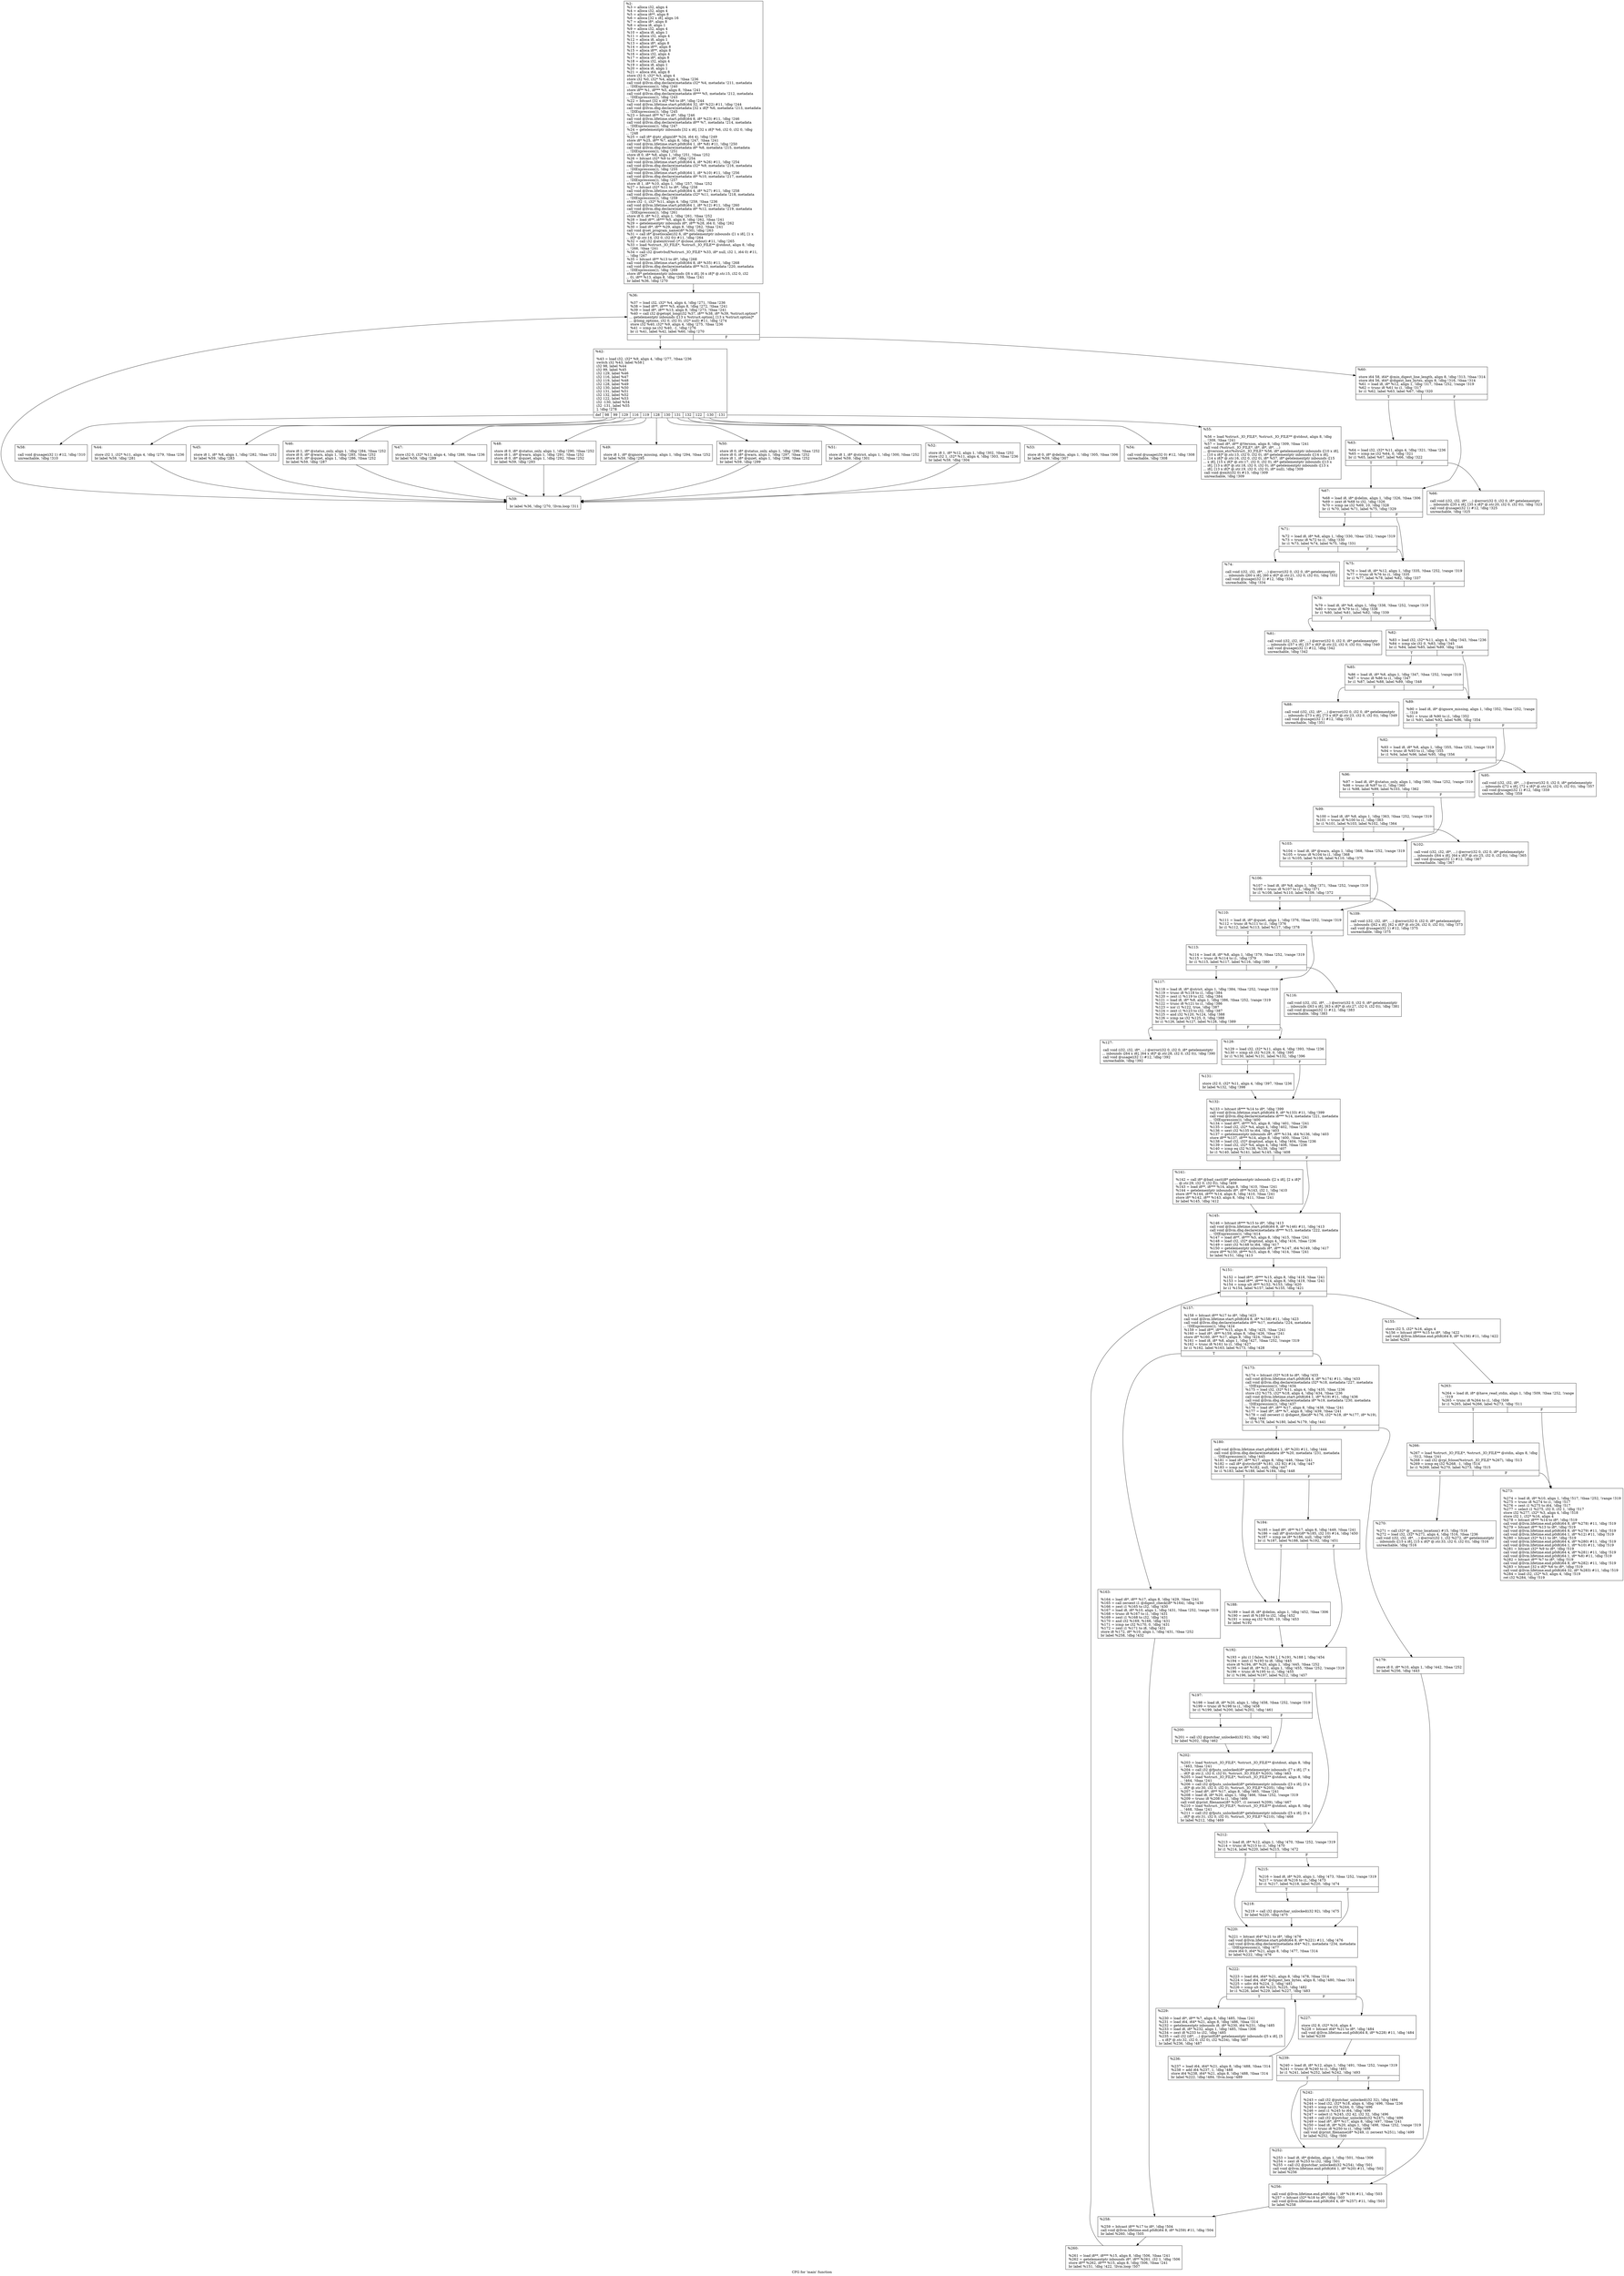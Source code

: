 digraph "CFG for 'main' function" {
	label="CFG for 'main' function";

	Node0x1f5d3d0 [shape=record,label="{%2:\l  %3 = alloca i32, align 4\l  %4 = alloca i32, align 4\l  %5 = alloca i8**, align 8\l  %6 = alloca [32 x i8], align 16\l  %7 = alloca i8*, align 8\l  %8 = alloca i8, align 1\l  %9 = alloca i32, align 4\l  %10 = alloca i8, align 1\l  %11 = alloca i32, align 4\l  %12 = alloca i8, align 1\l  %13 = alloca i8*, align 8\l  %14 = alloca i8**, align 8\l  %15 = alloca i8**, align 8\l  %16 = alloca i32, align 4\l  %17 = alloca i8*, align 8\l  %18 = alloca i32, align 4\l  %19 = alloca i8, align 1\l  %20 = alloca i8, align 1\l  %21 = alloca i64, align 8\l  store i32 0, i32* %3, align 4\l  store i32 %0, i32* %4, align 4, !tbaa !236\l  call void @llvm.dbg.declare(metadata i32* %4, metadata !211, metadata\l... !DIExpression()), !dbg !240\l  store i8** %1, i8*** %5, align 8, !tbaa !241\l  call void @llvm.dbg.declare(metadata i8*** %5, metadata !212, metadata\l... !DIExpression()), !dbg !243\l  %22 = bitcast [32 x i8]* %6 to i8*, !dbg !244\l  call void @llvm.lifetime.start.p0i8(i64 32, i8* %22) #11, !dbg !244\l  call void @llvm.dbg.declare(metadata [32 x i8]* %6, metadata !213, metadata\l... !DIExpression()), !dbg !245\l  %23 = bitcast i8** %7 to i8*, !dbg !246\l  call void @llvm.lifetime.start.p0i8(i64 8, i8* %23) #11, !dbg !246\l  call void @llvm.dbg.declare(metadata i8** %7, metadata !214, metadata\l... !DIExpression()), !dbg !247\l  %24 = getelementptr inbounds [32 x i8], [32 x i8]* %6, i32 0, i32 0, !dbg\l... !248\l  %25 = call i8* @ptr_align(i8* %24, i64 4), !dbg !249\l  store i8* %25, i8** %7, align 8, !dbg !247, !tbaa !241\l  call void @llvm.lifetime.start.p0i8(i64 1, i8* %8) #11, !dbg !250\l  call void @llvm.dbg.declare(metadata i8* %8, metadata !215, metadata\l... !DIExpression()), !dbg !251\l  store i8 0, i8* %8, align 1, !dbg !251, !tbaa !252\l  %26 = bitcast i32* %9 to i8*, !dbg !254\l  call void @llvm.lifetime.start.p0i8(i64 4, i8* %26) #11, !dbg !254\l  call void @llvm.dbg.declare(metadata i32* %9, metadata !216, metadata\l... !DIExpression()), !dbg !255\l  call void @llvm.lifetime.start.p0i8(i64 1, i8* %10) #11, !dbg !256\l  call void @llvm.dbg.declare(metadata i8* %10, metadata !217, metadata\l... !DIExpression()), !dbg !257\l  store i8 1, i8* %10, align 1, !dbg !257, !tbaa !252\l  %27 = bitcast i32* %11 to i8*, !dbg !258\l  call void @llvm.lifetime.start.p0i8(i64 4, i8* %27) #11, !dbg !258\l  call void @llvm.dbg.declare(metadata i32* %11, metadata !218, metadata\l... !DIExpression()), !dbg !259\l  store i32 -1, i32* %11, align 4, !dbg !259, !tbaa !236\l  call void @llvm.lifetime.start.p0i8(i64 1, i8* %12) #11, !dbg !260\l  call void @llvm.dbg.declare(metadata i8* %12, metadata !219, metadata\l... !DIExpression()), !dbg !261\l  store i8 0, i8* %12, align 1, !dbg !261, !tbaa !252\l  %28 = load i8**, i8*** %5, align 8, !dbg !262, !tbaa !241\l  %29 = getelementptr inbounds i8*, i8** %28, i64 0, !dbg !262\l  %30 = load i8*, i8** %29, align 8, !dbg !262, !tbaa !241\l  call void @set_program_name(i8* %30), !dbg !263\l  %31 = call i8* @setlocale(i32 6, i8* getelementptr inbounds ([1 x i8], [1 x\l... i8]* @.str.14, i32 0, i32 0)) #11, !dbg !264\l  %32 = call i32 @atexit(void ()* @close_stdout) #11, !dbg !265\l  %33 = load %struct._IO_FILE*, %struct._IO_FILE** @stdout, align 8, !dbg\l... !266, !tbaa !241\l  %34 = call i32 @setvbuf(%struct._IO_FILE* %33, i8* null, i32 1, i64 0) #11,\l... !dbg !267\l  %35 = bitcast i8** %13 to i8*, !dbg !268\l  call void @llvm.lifetime.start.p0i8(i64 8, i8* %35) #11, !dbg !268\l  call void @llvm.dbg.declare(metadata i8** %13, metadata !220, metadata\l... !DIExpression()), !dbg !269\l  store i8* getelementptr inbounds ([6 x i8], [6 x i8]* @.str.15, i32 0, i32\l... 0), i8** %13, align 8, !dbg !269, !tbaa !241\l  br label %36, !dbg !270\l}"];
	Node0x1f5d3d0 -> Node0x1f5d6a0;
	Node0x1f5d6a0 [shape=record,label="{%36:\l\l  %37 = load i32, i32* %4, align 4, !dbg !271, !tbaa !236\l  %38 = load i8**, i8*** %5, align 8, !dbg !272, !tbaa !241\l  %39 = load i8*, i8** %13, align 8, !dbg !273, !tbaa !241\l  %40 = call i32 @getopt_long(i32 %37, i8** %38, i8* %39, %struct.option*\l... getelementptr inbounds ([13 x %struct.option], [13 x %struct.option]*\l... @long_options, i32 0, i32 0), i32* null) #11, !dbg !274\l  store i32 %40, i32* %9, align 4, !dbg !275, !tbaa !236\l  %41 = icmp ne i32 %40, -1, !dbg !276\l  br i1 %41, label %42, label %60, !dbg !270\l|{<s0>T|<s1>F}}"];
	Node0x1f5d6a0:s0 -> Node0x1f5d6f0;
	Node0x1f5d6a0:s1 -> Node0x1f5dba0;
	Node0x1f5d6f0 [shape=record,label="{%42:\l\l  %43 = load i32, i32* %9, align 4, !dbg !277, !tbaa !236\l  switch i32 %43, label %58 [\l    i32 98, label %44\l    i32 99, label %45\l    i32 129, label %46\l    i32 116, label %47\l    i32 119, label %48\l    i32 128, label %49\l    i32 130, label %50\l    i32 131, label %51\l    i32 132, label %52\l    i32 122, label %53\l    i32 -130, label %54\l    i32 -131, label %55\l  ], !dbg !278\l|{<s0>def|<s1>98|<s2>99|<s3>129|<s4>116|<s5>119|<s6>128|<s7>130|<s8>131|<s9>132|<s10>122|<s11>-130|<s12>-131}}"];
	Node0x1f5d6f0:s0 -> Node0x1f5db00;
	Node0x1f5d6f0:s1 -> Node0x1f5d740;
	Node0x1f5d6f0:s2 -> Node0x1f5d790;
	Node0x1f5d6f0:s3 -> Node0x1f5d7e0;
	Node0x1f5d6f0:s4 -> Node0x1f5d830;
	Node0x1f5d6f0:s5 -> Node0x1f5d880;
	Node0x1f5d6f0:s6 -> Node0x1f5d8d0;
	Node0x1f5d6f0:s7 -> Node0x1f5d920;
	Node0x1f5d6f0:s8 -> Node0x1f5d970;
	Node0x1f5d6f0:s9 -> Node0x1f5d9c0;
	Node0x1f5d6f0:s10 -> Node0x1f5da10;
	Node0x1f5d6f0:s11 -> Node0x1f5da60;
	Node0x1f5d6f0:s12 -> Node0x1f5dab0;
	Node0x1f5d740 [shape=record,label="{%44:\l\l  store i32 1, i32* %11, align 4, !dbg !279, !tbaa !236\l  br label %59, !dbg !281\l}"];
	Node0x1f5d740 -> Node0x1f5db50;
	Node0x1f5d790 [shape=record,label="{%45:\l\l  store i8 1, i8* %8, align 1, !dbg !282, !tbaa !252\l  br label %59, !dbg !283\l}"];
	Node0x1f5d790 -> Node0x1f5db50;
	Node0x1f5d7e0 [shape=record,label="{%46:\l\l  store i8 1, i8* @status_only, align 1, !dbg !284, !tbaa !252\l  store i8 0, i8* @warn, align 1, !dbg !285, !tbaa !252\l  store i8 0, i8* @quiet, align 1, !dbg !286, !tbaa !252\l  br label %59, !dbg !287\l}"];
	Node0x1f5d7e0 -> Node0x1f5db50;
	Node0x1f5d830 [shape=record,label="{%47:\l\l  store i32 0, i32* %11, align 4, !dbg !288, !tbaa !236\l  br label %59, !dbg !289\l}"];
	Node0x1f5d830 -> Node0x1f5db50;
	Node0x1f5d880 [shape=record,label="{%48:\l\l  store i8 0, i8* @status_only, align 1, !dbg !290, !tbaa !252\l  store i8 1, i8* @warn, align 1, !dbg !291, !tbaa !252\l  store i8 0, i8* @quiet, align 1, !dbg !292, !tbaa !252\l  br label %59, !dbg !293\l}"];
	Node0x1f5d880 -> Node0x1f5db50;
	Node0x1f5d8d0 [shape=record,label="{%49:\l\l  store i8 1, i8* @ignore_missing, align 1, !dbg !294, !tbaa !252\l  br label %59, !dbg !295\l}"];
	Node0x1f5d8d0 -> Node0x1f5db50;
	Node0x1f5d920 [shape=record,label="{%50:\l\l  store i8 0, i8* @status_only, align 1, !dbg !296, !tbaa !252\l  store i8 0, i8* @warn, align 1, !dbg !297, !tbaa !252\l  store i8 1, i8* @quiet, align 1, !dbg !298, !tbaa !252\l  br label %59, !dbg !299\l}"];
	Node0x1f5d920 -> Node0x1f5db50;
	Node0x1f5d970 [shape=record,label="{%51:\l\l  store i8 1, i8* @strict, align 1, !dbg !300, !tbaa !252\l  br label %59, !dbg !301\l}"];
	Node0x1f5d970 -> Node0x1f5db50;
	Node0x1f5d9c0 [shape=record,label="{%52:\l\l  store i8 1, i8* %12, align 1, !dbg !302, !tbaa !252\l  store i32 1, i32* %11, align 4, !dbg !303, !tbaa !236\l  br label %59, !dbg !304\l}"];
	Node0x1f5d9c0 -> Node0x1f5db50;
	Node0x1f5da10 [shape=record,label="{%53:\l\l  store i8 0, i8* @delim, align 1, !dbg !305, !tbaa !306\l  br label %59, !dbg !307\l}"];
	Node0x1f5da10 -> Node0x1f5db50;
	Node0x1f5da60 [shape=record,label="{%54:\l\l  call void @usage(i32 0) #12, !dbg !308\l  unreachable, !dbg !308\l}"];
	Node0x1f5dab0 [shape=record,label="{%55:\l\l  %56 = load %struct._IO_FILE*, %struct._IO_FILE** @stdout, align 8, !dbg\l... !309, !tbaa !241\l  %57 = load i8*, i8** @Version, align 8, !dbg !309, !tbaa !241\l  call void (%struct._IO_FILE*, i8*, i8*, i8*, ...)\l... @version_etc(%struct._IO_FILE* %56, i8* getelementptr inbounds ([10 x i8],\l... [10 x i8]* @.str.13, i32 0, i32 0), i8* getelementptr inbounds ([14 x i8],\l... [14 x i8]* @.str.16, i32 0, i32 0), i8* %57, i8* getelementptr inbounds ([15\l... x i8], [15 x i8]* @.str.17, i32 0, i32 0), i8* getelementptr inbounds ([13 x\l... i8], [13 x i8]* @.str.18, i32 0, i32 0), i8* getelementptr inbounds ([13 x\l... i8], [13 x i8]* @.str.19, i32 0, i32 0), i8* null), !dbg !309\l  call void @exit(i32 0) #13, !dbg !309\l  unreachable, !dbg !309\l}"];
	Node0x1f5db00 [shape=record,label="{%58:\l\l  call void @usage(i32 1) #12, !dbg !310\l  unreachable, !dbg !310\l}"];
	Node0x1f5db50 [shape=record,label="{%59:\l\l  br label %36, !dbg !270, !llvm.loop !311\l}"];
	Node0x1f5db50 -> Node0x1f5d6a0;
	Node0x1f5dba0 [shape=record,label="{%60:\l\l  store i64 58, i64* @min_digest_line_length, align 8, !dbg !313, !tbaa !314\l  store i64 56, i64* @digest_hex_bytes, align 8, !dbg !316, !tbaa !314\l  %61 = load i8, i8* %12, align 1, !dbg !317, !tbaa !252, !range !319\l  %62 = trunc i8 %61 to i1, !dbg !317\l  br i1 %62, label %63, label %67, !dbg !320\l|{<s0>T|<s1>F}}"];
	Node0x1f5dba0:s0 -> Node0x1f5dbf0;
	Node0x1f5dba0:s1 -> Node0x1f5dc90;
	Node0x1f5dbf0 [shape=record,label="{%63:\l\l  %64 = load i32, i32* %11, align 4, !dbg !321, !tbaa !236\l  %65 = icmp ne i32 %64, 0, !dbg !321\l  br i1 %65, label %67, label %66, !dbg !322\l|{<s0>T|<s1>F}}"];
	Node0x1f5dbf0:s0 -> Node0x1f5dc90;
	Node0x1f5dbf0:s1 -> Node0x1f5dc40;
	Node0x1f5dc40 [shape=record,label="{%66:\l\l  call void (i32, i32, i8*, ...) @error(i32 0, i32 0, i8* getelementptr\l... inbounds ([35 x i8], [35 x i8]* @.str.20, i32 0, i32 0)), !dbg !323\l  call void @usage(i32 1) #12, !dbg !325\l  unreachable, !dbg !325\l}"];
	Node0x1f5dc90 [shape=record,label="{%67:\l\l  %68 = load i8, i8* @delim, align 1, !dbg !326, !tbaa !306\l  %69 = zext i8 %68 to i32, !dbg !326\l  %70 = icmp ne i32 %69, 10, !dbg !328\l  br i1 %70, label %71, label %75, !dbg !329\l|{<s0>T|<s1>F}}"];
	Node0x1f5dc90:s0 -> Node0x1f5dce0;
	Node0x1f5dc90:s1 -> Node0x1f5dd80;
	Node0x1f5dce0 [shape=record,label="{%71:\l\l  %72 = load i8, i8* %8, align 1, !dbg !330, !tbaa !252, !range !319\l  %73 = trunc i8 %72 to i1, !dbg !330\l  br i1 %73, label %74, label %75, !dbg !331\l|{<s0>T|<s1>F}}"];
	Node0x1f5dce0:s0 -> Node0x1f5dd30;
	Node0x1f5dce0:s1 -> Node0x1f5dd80;
	Node0x1f5dd30 [shape=record,label="{%74:\l\l  call void (i32, i32, i8*, ...) @error(i32 0, i32 0, i8* getelementptr\l... inbounds ([60 x i8], [60 x i8]* @.str.21, i32 0, i32 0)), !dbg !332\l  call void @usage(i32 1) #12, !dbg !334\l  unreachable, !dbg !334\l}"];
	Node0x1f5dd80 [shape=record,label="{%75:\l\l  %76 = load i8, i8* %12, align 1, !dbg !335, !tbaa !252, !range !319\l  %77 = trunc i8 %76 to i1, !dbg !335\l  br i1 %77, label %78, label %82, !dbg !337\l|{<s0>T|<s1>F}}"];
	Node0x1f5dd80:s0 -> Node0x1f5ddd0;
	Node0x1f5dd80:s1 -> Node0x1f5de70;
	Node0x1f5ddd0 [shape=record,label="{%78:\l\l  %79 = load i8, i8* %8, align 1, !dbg !338, !tbaa !252, !range !319\l  %80 = trunc i8 %79 to i1, !dbg !338\l  br i1 %80, label %81, label %82, !dbg !339\l|{<s0>T|<s1>F}}"];
	Node0x1f5ddd0:s0 -> Node0x1f5de20;
	Node0x1f5ddd0:s1 -> Node0x1f5de70;
	Node0x1f5de20 [shape=record,label="{%81:\l\l  call void (i32, i32, i8*, ...) @error(i32 0, i32 0, i8* getelementptr\l... inbounds ([57 x i8], [57 x i8]* @.str.22, i32 0, i32 0)), !dbg !340\l  call void @usage(i32 1) #12, !dbg !342\l  unreachable, !dbg !342\l}"];
	Node0x1f5de70 [shape=record,label="{%82:\l\l  %83 = load i32, i32* %11, align 4, !dbg !343, !tbaa !236\l  %84 = icmp sle i32 0, %83, !dbg !345\l  br i1 %84, label %85, label %89, !dbg !346\l|{<s0>T|<s1>F}}"];
	Node0x1f5de70:s0 -> Node0x1f5dec0;
	Node0x1f5de70:s1 -> Node0x1f5df60;
	Node0x1f5dec0 [shape=record,label="{%85:\l\l  %86 = load i8, i8* %8, align 1, !dbg !347, !tbaa !252, !range !319\l  %87 = trunc i8 %86 to i1, !dbg !347\l  br i1 %87, label %88, label %89, !dbg !348\l|{<s0>T|<s1>F}}"];
	Node0x1f5dec0:s0 -> Node0x1f5df10;
	Node0x1f5dec0:s1 -> Node0x1f5df60;
	Node0x1f5df10 [shape=record,label="{%88:\l\l  call void (i32, i32, i8*, ...) @error(i32 0, i32 0, i8* getelementptr\l... inbounds ([73 x i8], [73 x i8]* @.str.23, i32 0, i32 0)), !dbg !349\l  call void @usage(i32 1) #12, !dbg !351\l  unreachable, !dbg !351\l}"];
	Node0x1f5df60 [shape=record,label="{%89:\l\l  %90 = load i8, i8* @ignore_missing, align 1, !dbg !352, !tbaa !252, !range\l... !319\l  %91 = trunc i8 %90 to i1, !dbg !352\l  br i1 %91, label %92, label %96, !dbg !354\l|{<s0>T|<s1>F}}"];
	Node0x1f5df60:s0 -> Node0x1f5dfb0;
	Node0x1f5df60:s1 -> Node0x1f5e050;
	Node0x1f5dfb0 [shape=record,label="{%92:\l\l  %93 = load i8, i8* %8, align 1, !dbg !355, !tbaa !252, !range !319\l  %94 = trunc i8 %93 to i1, !dbg !355\l  br i1 %94, label %96, label %95, !dbg !356\l|{<s0>T|<s1>F}}"];
	Node0x1f5dfb0:s0 -> Node0x1f5e050;
	Node0x1f5dfb0:s1 -> Node0x1f5e000;
	Node0x1f5e000 [shape=record,label="{%95:\l\l  call void (i32, i32, i8*, ...) @error(i32 0, i32 0, i8* getelementptr\l... inbounds ([72 x i8], [72 x i8]* @.str.24, i32 0, i32 0)), !dbg !357\l  call void @usage(i32 1) #12, !dbg !359\l  unreachable, !dbg !359\l}"];
	Node0x1f5e050 [shape=record,label="{%96:\l\l  %97 = load i8, i8* @status_only, align 1, !dbg !360, !tbaa !252, !range !319\l  %98 = trunc i8 %97 to i1, !dbg !360\l  br i1 %98, label %99, label %103, !dbg !362\l|{<s0>T|<s1>F}}"];
	Node0x1f5e050:s0 -> Node0x1f5e0a0;
	Node0x1f5e050:s1 -> Node0x1f5e140;
	Node0x1f5e0a0 [shape=record,label="{%99:\l\l  %100 = load i8, i8* %8, align 1, !dbg !363, !tbaa !252, !range !319\l  %101 = trunc i8 %100 to i1, !dbg !363\l  br i1 %101, label %103, label %102, !dbg !364\l|{<s0>T|<s1>F}}"];
	Node0x1f5e0a0:s0 -> Node0x1f5e140;
	Node0x1f5e0a0:s1 -> Node0x1f5e0f0;
	Node0x1f5e0f0 [shape=record,label="{%102:\l\l  call void (i32, i32, i8*, ...) @error(i32 0, i32 0, i8* getelementptr\l... inbounds ([64 x i8], [64 x i8]* @.str.25, i32 0, i32 0)), !dbg !365\l  call void @usage(i32 1) #12, !dbg !367\l  unreachable, !dbg !367\l}"];
	Node0x1f5e140 [shape=record,label="{%103:\l\l  %104 = load i8, i8* @warn, align 1, !dbg !368, !tbaa !252, !range !319\l  %105 = trunc i8 %104 to i1, !dbg !368\l  br i1 %105, label %106, label %110, !dbg !370\l|{<s0>T|<s1>F}}"];
	Node0x1f5e140:s0 -> Node0x1f5e190;
	Node0x1f5e140:s1 -> Node0x1f5e230;
	Node0x1f5e190 [shape=record,label="{%106:\l\l  %107 = load i8, i8* %8, align 1, !dbg !371, !tbaa !252, !range !319\l  %108 = trunc i8 %107 to i1, !dbg !371\l  br i1 %108, label %110, label %109, !dbg !372\l|{<s0>T|<s1>F}}"];
	Node0x1f5e190:s0 -> Node0x1f5e230;
	Node0x1f5e190:s1 -> Node0x1f5e1e0;
	Node0x1f5e1e0 [shape=record,label="{%109:\l\l  call void (i32, i32, i8*, ...) @error(i32 0, i32 0, i8* getelementptr\l... inbounds ([62 x i8], [62 x i8]* @.str.26, i32 0, i32 0)), !dbg !373\l  call void @usage(i32 1) #12, !dbg !375\l  unreachable, !dbg !375\l}"];
	Node0x1f5e230 [shape=record,label="{%110:\l\l  %111 = load i8, i8* @quiet, align 1, !dbg !376, !tbaa !252, !range !319\l  %112 = trunc i8 %111 to i1, !dbg !376\l  br i1 %112, label %113, label %117, !dbg !378\l|{<s0>T|<s1>F}}"];
	Node0x1f5e230:s0 -> Node0x1f5e280;
	Node0x1f5e230:s1 -> Node0x1f5e320;
	Node0x1f5e280 [shape=record,label="{%113:\l\l  %114 = load i8, i8* %8, align 1, !dbg !379, !tbaa !252, !range !319\l  %115 = trunc i8 %114 to i1, !dbg !379\l  br i1 %115, label %117, label %116, !dbg !380\l|{<s0>T|<s1>F}}"];
	Node0x1f5e280:s0 -> Node0x1f5e320;
	Node0x1f5e280:s1 -> Node0x1f5e2d0;
	Node0x1f5e2d0 [shape=record,label="{%116:\l\l  call void (i32, i32, i8*, ...) @error(i32 0, i32 0, i8* getelementptr\l... inbounds ([63 x i8], [63 x i8]* @.str.27, i32 0, i32 0)), !dbg !381\l  call void @usage(i32 1) #12, !dbg !383\l  unreachable, !dbg !383\l}"];
	Node0x1f5e320 [shape=record,label="{%117:\l\l  %118 = load i8, i8* @strict, align 1, !dbg !384, !tbaa !252, !range !319\l  %119 = trunc i8 %118 to i1, !dbg !384\l  %120 = zext i1 %119 to i32, !dbg !384\l  %121 = load i8, i8* %8, align 1, !dbg !386, !tbaa !252, !range !319\l  %122 = trunc i8 %121 to i1, !dbg !386\l  %123 = xor i1 %122, true, !dbg !387\l  %124 = zext i1 %123 to i32, !dbg !387\l  %125 = and i32 %120, %124, !dbg !388\l  %126 = icmp ne i32 %125, 0, !dbg !388\l  br i1 %126, label %127, label %128, !dbg !389\l|{<s0>T|<s1>F}}"];
	Node0x1f5e320:s0 -> Node0x1f5e370;
	Node0x1f5e320:s1 -> Node0x1f5e3c0;
	Node0x1f5e370 [shape=record,label="{%127:\l\l  call void (i32, i32, i8*, ...) @error(i32 0, i32 0, i8* getelementptr\l... inbounds ([64 x i8], [64 x i8]* @.str.28, i32 0, i32 0)), !dbg !390\l  call void @usage(i32 1) #12, !dbg !392\l  unreachable, !dbg !392\l}"];
	Node0x1f5e3c0 [shape=record,label="{%128:\l\l  %129 = load i32, i32* %11, align 4, !dbg !393, !tbaa !236\l  %130 = icmp slt i32 %129, 0, !dbg !395\l  br i1 %130, label %131, label %132, !dbg !396\l|{<s0>T|<s1>F}}"];
	Node0x1f5e3c0:s0 -> Node0x1f5e410;
	Node0x1f5e3c0:s1 -> Node0x1f5e460;
	Node0x1f5e410 [shape=record,label="{%131:\l\l  store i32 0, i32* %11, align 4, !dbg !397, !tbaa !236\l  br label %132, !dbg !398\l}"];
	Node0x1f5e410 -> Node0x1f5e460;
	Node0x1f5e460 [shape=record,label="{%132:\l\l  %133 = bitcast i8*** %14 to i8*, !dbg !399\l  call void @llvm.lifetime.start.p0i8(i64 8, i8* %133) #11, !dbg !399\l  call void @llvm.dbg.declare(metadata i8*** %14, metadata !221, metadata\l... !DIExpression()), !dbg !400\l  %134 = load i8**, i8*** %5, align 8, !dbg !401, !tbaa !241\l  %135 = load i32, i32* %4, align 4, !dbg !402, !tbaa !236\l  %136 = sext i32 %135 to i64, !dbg !403\l  %137 = getelementptr inbounds i8*, i8** %134, i64 %136, !dbg !403\l  store i8** %137, i8*** %14, align 8, !dbg !400, !tbaa !241\l  %138 = load i32, i32* @optind, align 4, !dbg !404, !tbaa !236\l  %139 = load i32, i32* %4, align 4, !dbg !406, !tbaa !236\l  %140 = icmp eq i32 %138, %139, !dbg !407\l  br i1 %140, label %141, label %145, !dbg !408\l|{<s0>T|<s1>F}}"];
	Node0x1f5e460:s0 -> Node0x1f5e4b0;
	Node0x1f5e460:s1 -> Node0x1f5e500;
	Node0x1f5e4b0 [shape=record,label="{%141:\l\l  %142 = call i8* @bad_cast(i8* getelementptr inbounds ([2 x i8], [2 x i8]*\l... @.str.29, i32 0, i32 0)), !dbg !409\l  %143 = load i8**, i8*** %14, align 8, !dbg !410, !tbaa !241\l  %144 = getelementptr inbounds i8*, i8** %143, i32 1, !dbg !410\l  store i8** %144, i8*** %14, align 8, !dbg !410, !tbaa !241\l  store i8* %142, i8** %143, align 8, !dbg !411, !tbaa !241\l  br label %145, !dbg !412\l}"];
	Node0x1f5e4b0 -> Node0x1f5e500;
	Node0x1f5e500 [shape=record,label="{%145:\l\l  %146 = bitcast i8*** %15 to i8*, !dbg !413\l  call void @llvm.lifetime.start.p0i8(i64 8, i8* %146) #11, !dbg !413\l  call void @llvm.dbg.declare(metadata i8*** %15, metadata !222, metadata\l... !DIExpression()), !dbg !414\l  %147 = load i8**, i8*** %5, align 8, !dbg !415, !tbaa !241\l  %148 = load i32, i32* @optind, align 4, !dbg !416, !tbaa !236\l  %149 = sext i32 %148 to i64, !dbg !417\l  %150 = getelementptr inbounds i8*, i8** %147, i64 %149, !dbg !417\l  store i8** %150, i8*** %15, align 8, !dbg !414, !tbaa !241\l  br label %151, !dbg !413\l}"];
	Node0x1f5e500 -> Node0x1f5e550;
	Node0x1f5e550 [shape=record,label="{%151:\l\l  %152 = load i8**, i8*** %15, align 8, !dbg !418, !tbaa !241\l  %153 = load i8**, i8*** %14, align 8, !dbg !419, !tbaa !241\l  %154 = icmp ult i8** %152, %153, !dbg !420\l  br i1 %154, label %157, label %155, !dbg !421\l|{<s0>T|<s1>F}}"];
	Node0x1f5e550:s0 -> Node0x1f5e5f0;
	Node0x1f5e550:s1 -> Node0x1f5e5a0;
	Node0x1f5e5a0 [shape=record,label="{%155:\l\l  store i32 5, i32* %16, align 4\l  %156 = bitcast i8*** %15 to i8*, !dbg !422\l  call void @llvm.lifetime.end.p0i8(i64 8, i8* %156) #11, !dbg !422\l  br label %263\l}"];
	Node0x1f5e5a0 -> Node0x1f5edc0;
	Node0x1f5e5f0 [shape=record,label="{%157:\l\l  %158 = bitcast i8** %17 to i8*, !dbg !423\l  call void @llvm.lifetime.start.p0i8(i64 8, i8* %158) #11, !dbg !423\l  call void @llvm.dbg.declare(metadata i8** %17, metadata !224, metadata\l... !DIExpression()), !dbg !424\l  %159 = load i8**, i8*** %15, align 8, !dbg !425, !tbaa !241\l  %160 = load i8*, i8** %159, align 8, !dbg !426, !tbaa !241\l  store i8* %160, i8** %17, align 8, !dbg !424, !tbaa !241\l  %161 = load i8, i8* %8, align 1, !dbg !427, !tbaa !252, !range !319\l  %162 = trunc i8 %161 to i1, !dbg !427\l  br i1 %162, label %163, label %173, !dbg !428\l|{<s0>T|<s1>F}}"];
	Node0x1f5e5f0:s0 -> Node0x1f5e640;
	Node0x1f5e5f0:s1 -> Node0x1f5e690;
	Node0x1f5e640 [shape=record,label="{%163:\l\l  %164 = load i8*, i8** %17, align 8, !dbg !429, !tbaa !241\l  %165 = call zeroext i1 @digest_check(i8* %164), !dbg !430\l  %166 = zext i1 %165 to i32, !dbg !430\l  %167 = load i8, i8* %10, align 1, !dbg !431, !tbaa !252, !range !319\l  %168 = trunc i8 %167 to i1, !dbg !431\l  %169 = zext i1 %168 to i32, !dbg !431\l  %170 = and i32 %169, %166, !dbg !431\l  %171 = icmp ne i32 %170, 0, !dbg !431\l  %172 = zext i1 %171 to i8, !dbg !431\l  store i8 %172, i8* %10, align 1, !dbg !431, !tbaa !252\l  br label %258, !dbg !432\l}"];
	Node0x1f5e640 -> Node0x1f5ed20;
	Node0x1f5e690 [shape=record,label="{%173:\l\l  %174 = bitcast i32* %18 to i8*, !dbg !433\l  call void @llvm.lifetime.start.p0i8(i64 4, i8* %174) #11, !dbg !433\l  call void @llvm.dbg.declare(metadata i32* %18, metadata !227, metadata\l... !DIExpression()), !dbg !434\l  %175 = load i32, i32* %11, align 4, !dbg !435, !tbaa !236\l  store i32 %175, i32* %18, align 4, !dbg !434, !tbaa !236\l  call void @llvm.lifetime.start.p0i8(i64 1, i8* %19) #11, !dbg !436\l  call void @llvm.dbg.declare(metadata i8* %19, metadata !230, metadata\l... !DIExpression()), !dbg !437\l  %176 = load i8*, i8** %17, align 8, !dbg !438, !tbaa !241\l  %177 = load i8*, i8** %7, align 8, !dbg !439, !tbaa !241\l  %178 = call zeroext i1 @digest_file(i8* %176, i32* %18, i8* %177, i8* %19),\l... !dbg !440\l  br i1 %178, label %180, label %179, !dbg !441\l|{<s0>T|<s1>F}}"];
	Node0x1f5e690:s0 -> Node0x1f5e730;
	Node0x1f5e690:s1 -> Node0x1f5e6e0;
	Node0x1f5e6e0 [shape=record,label="{%179:\l\l  store i8 0, i8* %10, align 1, !dbg !442, !tbaa !252\l  br label %256, !dbg !443\l}"];
	Node0x1f5e6e0 -> Node0x1f5ecd0;
	Node0x1f5e730 [shape=record,label="{%180:\l\l  call void @llvm.lifetime.start.p0i8(i64 1, i8* %20) #11, !dbg !444\l  call void @llvm.dbg.declare(metadata i8* %20, metadata !231, metadata\l... !DIExpression()), !dbg !445\l  %181 = load i8*, i8** %17, align 8, !dbg !446, !tbaa !241\l  %182 = call i8* @strchr(i8* %181, i32 92) #14, !dbg !447\l  %183 = icmp ne i8* %182, null, !dbg !447\l  br i1 %183, label %188, label %184, !dbg !448\l|{<s0>T|<s1>F}}"];
	Node0x1f5e730:s0 -> Node0x1f5e7d0;
	Node0x1f5e730:s1 -> Node0x1f5e780;
	Node0x1f5e780 [shape=record,label="{%184:\l\l  %185 = load i8*, i8** %17, align 8, !dbg !449, !tbaa !241\l  %186 = call i8* @strchr(i8* %185, i32 10) #14, !dbg !450\l  %187 = icmp ne i8* %186, null, !dbg !450\l  br i1 %187, label %188, label %192, !dbg !451\l|{<s0>T|<s1>F}}"];
	Node0x1f5e780:s0 -> Node0x1f5e7d0;
	Node0x1f5e780:s1 -> Node0x1f5e820;
	Node0x1f5e7d0 [shape=record,label="{%188:\l\l  %189 = load i8, i8* @delim, align 1, !dbg !452, !tbaa !306\l  %190 = zext i8 %189 to i32, !dbg !452\l  %191 = icmp eq i32 %190, 10, !dbg !453\l  br label %192\l}"];
	Node0x1f5e7d0 -> Node0x1f5e820;
	Node0x1f5e820 [shape=record,label="{%192:\l\l  %193 = phi i1 [ false, %184 ], [ %191, %188 ], !dbg !454\l  %194 = zext i1 %193 to i8, !dbg !445\l  store i8 %194, i8* %20, align 1, !dbg !445, !tbaa !252\l  %195 = load i8, i8* %12, align 1, !dbg !455, !tbaa !252, !range !319\l  %196 = trunc i8 %195 to i1, !dbg !455\l  br i1 %196, label %197, label %212, !dbg !457\l|{<s0>T|<s1>F}}"];
	Node0x1f5e820:s0 -> Node0x1f5e870;
	Node0x1f5e820:s1 -> Node0x1f5e960;
	Node0x1f5e870 [shape=record,label="{%197:\l\l  %198 = load i8, i8* %20, align 1, !dbg !458, !tbaa !252, !range !319\l  %199 = trunc i8 %198 to i1, !dbg !458\l  br i1 %199, label %200, label %202, !dbg !461\l|{<s0>T|<s1>F}}"];
	Node0x1f5e870:s0 -> Node0x1f5e8c0;
	Node0x1f5e870:s1 -> Node0x1f5e910;
	Node0x1f5e8c0 [shape=record,label="{%200:\l\l  %201 = call i32 @putchar_unlocked(i32 92), !dbg !462\l  br label %202, !dbg !462\l}"];
	Node0x1f5e8c0 -> Node0x1f5e910;
	Node0x1f5e910 [shape=record,label="{%202:\l\l  %203 = load %struct._IO_FILE*, %struct._IO_FILE** @stdout, align 8, !dbg\l... !463, !tbaa !241\l  %204 = call i32 @fputs_unlocked(i8* getelementptr inbounds ([7 x i8], [7 x\l... i8]* @.str.2, i32 0, i32 0), %struct._IO_FILE* %203), !dbg !463\l  %205 = load %struct._IO_FILE*, %struct._IO_FILE** @stdout, align 8, !dbg\l... !464, !tbaa !241\l  %206 = call i32 @fputs_unlocked(i8* getelementptr inbounds ([3 x i8], [3 x\l... i8]* @.str.30, i32 0, i32 0), %struct._IO_FILE* %205), !dbg !464\l  %207 = load i8*, i8** %17, align 8, !dbg !465, !tbaa !241\l  %208 = load i8, i8* %20, align 1, !dbg !466, !tbaa !252, !range !319\l  %209 = trunc i8 %208 to i1, !dbg !466\l  call void @print_filename(i8* %207, i1 zeroext %209), !dbg !467\l  %210 = load %struct._IO_FILE*, %struct._IO_FILE** @stdout, align 8, !dbg\l... !468, !tbaa !241\l  %211 = call i32 @fputs_unlocked(i8* getelementptr inbounds ([5 x i8], [5 x\l... i8]* @.str.31, i32 0, i32 0), %struct._IO_FILE* %210), !dbg !468\l  br label %212, !dbg !469\l}"];
	Node0x1f5e910 -> Node0x1f5e960;
	Node0x1f5e960 [shape=record,label="{%212:\l\l  %213 = load i8, i8* %12, align 1, !dbg !470, !tbaa !252, !range !319\l  %214 = trunc i8 %213 to i1, !dbg !470\l  br i1 %214, label %220, label %215, !dbg !472\l|{<s0>T|<s1>F}}"];
	Node0x1f5e960:s0 -> Node0x1f5ea50;
	Node0x1f5e960:s1 -> Node0x1f5e9b0;
	Node0x1f5e9b0 [shape=record,label="{%215:\l\l  %216 = load i8, i8* %20, align 1, !dbg !473, !tbaa !252, !range !319\l  %217 = trunc i8 %216 to i1, !dbg !473\l  br i1 %217, label %218, label %220, !dbg !474\l|{<s0>T|<s1>F}}"];
	Node0x1f5e9b0:s0 -> Node0x1f5ea00;
	Node0x1f5e9b0:s1 -> Node0x1f5ea50;
	Node0x1f5ea00 [shape=record,label="{%218:\l\l  %219 = call i32 @putchar_unlocked(i32 92), !dbg !475\l  br label %220, !dbg !475\l}"];
	Node0x1f5ea00 -> Node0x1f5ea50;
	Node0x1f5ea50 [shape=record,label="{%220:\l\l  %221 = bitcast i64* %21 to i8*, !dbg !476\l  call void @llvm.lifetime.start.p0i8(i64 8, i8* %221) #11, !dbg !476\l  call void @llvm.dbg.declare(metadata i64* %21, metadata !234, metadata\l... !DIExpression()), !dbg !477\l  store i64 0, i64* %21, align 8, !dbg !477, !tbaa !314\l  br label %222, !dbg !476\l}"];
	Node0x1f5ea50 -> Node0x1f5eaa0;
	Node0x1f5eaa0 [shape=record,label="{%222:\l\l  %223 = load i64, i64* %21, align 8, !dbg !478, !tbaa !314\l  %224 = load i64, i64* @digest_hex_bytes, align 8, !dbg !480, !tbaa !314\l  %225 = udiv i64 %224, 2, !dbg !481\l  %226 = icmp ult i64 %223, %225, !dbg !482\l  br i1 %226, label %229, label %227, !dbg !483\l|{<s0>T|<s1>F}}"];
	Node0x1f5eaa0:s0 -> Node0x1f5eb40;
	Node0x1f5eaa0:s1 -> Node0x1f5eaf0;
	Node0x1f5eaf0 [shape=record,label="{%227:\l\l  store i32 8, i32* %16, align 4\l  %228 = bitcast i64* %21 to i8*, !dbg !484\l  call void @llvm.lifetime.end.p0i8(i64 8, i8* %228) #11, !dbg !484\l  br label %239\l}"];
	Node0x1f5eaf0 -> Node0x1f5ebe0;
	Node0x1f5eb40 [shape=record,label="{%229:\l\l  %230 = load i8*, i8** %7, align 8, !dbg !485, !tbaa !241\l  %231 = load i64, i64* %21, align 8, !dbg !486, !tbaa !314\l  %232 = getelementptr inbounds i8, i8* %230, i64 %231, !dbg !485\l  %233 = load i8, i8* %232, align 1, !dbg !485, !tbaa !306\l  %234 = zext i8 %233 to i32, !dbg !485\l  %235 = call i32 (i8*, ...) @printf(i8* getelementptr inbounds ([5 x i8], [5\l... x i8]* @.str.32, i32 0, i32 0), i32 %234), !dbg !487\l  br label %236, !dbg !487\l}"];
	Node0x1f5eb40 -> Node0x1f5eb90;
	Node0x1f5eb90 [shape=record,label="{%236:\l\l  %237 = load i64, i64* %21, align 8, !dbg !488, !tbaa !314\l  %238 = add i64 %237, 1, !dbg !488\l  store i64 %238, i64* %21, align 8, !dbg !488, !tbaa !314\l  br label %222, !dbg !484, !llvm.loop !489\l}"];
	Node0x1f5eb90 -> Node0x1f5eaa0;
	Node0x1f5ebe0 [shape=record,label="{%239:\l\l  %240 = load i8, i8* %12, align 1, !dbg !491, !tbaa !252, !range !319\l  %241 = trunc i8 %240 to i1, !dbg !491\l  br i1 %241, label %252, label %242, !dbg !493\l|{<s0>T|<s1>F}}"];
	Node0x1f5ebe0:s0 -> Node0x1f5ec80;
	Node0x1f5ebe0:s1 -> Node0x1f5ec30;
	Node0x1f5ec30 [shape=record,label="{%242:\l\l  %243 = call i32 @putchar_unlocked(i32 32), !dbg !494\l  %244 = load i32, i32* %18, align 4, !dbg !496, !tbaa !236\l  %245 = icmp ne i32 %244, 0, !dbg !496\l  %246 = zext i1 %245 to i64, !dbg !496\l  %247 = select i1 %245, i32 42, i32 32, !dbg !496\l  %248 = call i32 @putchar_unlocked(i32 %247), !dbg !496\l  %249 = load i8*, i8** %17, align 8, !dbg !497, !tbaa !241\l  %250 = load i8, i8* %20, align 1, !dbg !498, !tbaa !252, !range !319\l  %251 = trunc i8 %250 to i1, !dbg !498\l  call void @print_filename(i8* %249, i1 zeroext %251), !dbg !499\l  br label %252, !dbg !500\l}"];
	Node0x1f5ec30 -> Node0x1f5ec80;
	Node0x1f5ec80 [shape=record,label="{%252:\l\l  %253 = load i8, i8* @delim, align 1, !dbg !501, !tbaa !306\l  %254 = zext i8 %253 to i32, !dbg !501\l  %255 = call i32 @putchar_unlocked(i32 %254), !dbg !501\l  call void @llvm.lifetime.end.p0i8(i64 1, i8* %20) #11, !dbg !502\l  br label %256\l}"];
	Node0x1f5ec80 -> Node0x1f5ecd0;
	Node0x1f5ecd0 [shape=record,label="{%256:\l\l  call void @llvm.lifetime.end.p0i8(i64 1, i8* %19) #11, !dbg !503\l  %257 = bitcast i32* %18 to i8*, !dbg !503\l  call void @llvm.lifetime.end.p0i8(i64 4, i8* %257) #11, !dbg !503\l  br label %258\l}"];
	Node0x1f5ecd0 -> Node0x1f5ed20;
	Node0x1f5ed20 [shape=record,label="{%258:\l\l  %259 = bitcast i8** %17 to i8*, !dbg !504\l  call void @llvm.lifetime.end.p0i8(i64 8, i8* %259) #11, !dbg !504\l  br label %260, !dbg !505\l}"];
	Node0x1f5ed20 -> Node0x1f5ed70;
	Node0x1f5ed70 [shape=record,label="{%260:\l\l  %261 = load i8**, i8*** %15, align 8, !dbg !506, !tbaa !241\l  %262 = getelementptr inbounds i8*, i8** %261, i32 1, !dbg !506\l  store i8** %262, i8*** %15, align 8, !dbg !506, !tbaa !241\l  br label %151, !dbg !422, !llvm.loop !507\l}"];
	Node0x1f5ed70 -> Node0x1f5e550;
	Node0x1f5edc0 [shape=record,label="{%263:\l\l  %264 = load i8, i8* @have_read_stdin, align 1, !dbg !509, !tbaa !252, !range\l... !319\l  %265 = trunc i8 %264 to i1, !dbg !509\l  br i1 %265, label %266, label %273, !dbg !511\l|{<s0>T|<s1>F}}"];
	Node0x1f5edc0:s0 -> Node0x1f5ee10;
	Node0x1f5edc0:s1 -> Node0x1f5eeb0;
	Node0x1f5ee10 [shape=record,label="{%266:\l\l  %267 = load %struct._IO_FILE*, %struct._IO_FILE** @stdin, align 8, !dbg\l... !512, !tbaa !241\l  %268 = call i32 @rpl_fclose(%struct._IO_FILE* %267), !dbg !513\l  %269 = icmp eq i32 %268, -1, !dbg !514\l  br i1 %269, label %270, label %273, !dbg !515\l|{<s0>T|<s1>F}}"];
	Node0x1f5ee10:s0 -> Node0x1f5ee60;
	Node0x1f5ee10:s1 -> Node0x1f5eeb0;
	Node0x1f5ee60 [shape=record,label="{%270:\l\l  %271 = call i32* @__errno_location() #15, !dbg !516\l  %272 = load i32, i32* %271, align 4, !dbg !516, !tbaa !236\l  call void (i32, i32, i8*, ...) @error(i32 1, i32 %272, i8* getelementptr\l... inbounds ([15 x i8], [15 x i8]* @.str.33, i32 0, i32 0)), !dbg !516\l  unreachable, !dbg !516\l}"];
	Node0x1f5eeb0 [shape=record,label="{%273:\l\l  %274 = load i8, i8* %10, align 1, !dbg !517, !tbaa !252, !range !319\l  %275 = trunc i8 %274 to i1, !dbg !517\l  %276 = zext i1 %275 to i64, !dbg !517\l  %277 = select i1 %275, i32 0, i32 1, !dbg !517\l  store i32 %277, i32* %3, align 4, !dbg !518\l  store i32 1, i32* %16, align 4\l  %278 = bitcast i8*** %14 to i8*, !dbg !519\l  call void @llvm.lifetime.end.p0i8(i64 8, i8* %278) #11, !dbg !519\l  %279 = bitcast i8** %13 to i8*, !dbg !519\l  call void @llvm.lifetime.end.p0i8(i64 8, i8* %279) #11, !dbg !519\l  call void @llvm.lifetime.end.p0i8(i64 1, i8* %12) #11, !dbg !519\l  %280 = bitcast i32* %11 to i8*, !dbg !519\l  call void @llvm.lifetime.end.p0i8(i64 4, i8* %280) #11, !dbg !519\l  call void @llvm.lifetime.end.p0i8(i64 1, i8* %10) #11, !dbg !519\l  %281 = bitcast i32* %9 to i8*, !dbg !519\l  call void @llvm.lifetime.end.p0i8(i64 4, i8* %281) #11, !dbg !519\l  call void @llvm.lifetime.end.p0i8(i64 1, i8* %8) #11, !dbg !519\l  %282 = bitcast i8** %7 to i8*, !dbg !519\l  call void @llvm.lifetime.end.p0i8(i64 8, i8* %282) #11, !dbg !519\l  %283 = bitcast [32 x i8]* %6 to i8*, !dbg !519\l  call void @llvm.lifetime.end.p0i8(i64 32, i8* %283) #11, !dbg !519\l  %284 = load i32, i32* %3, align 4, !dbg !519\l  ret i32 %284, !dbg !519\l}"];
}
